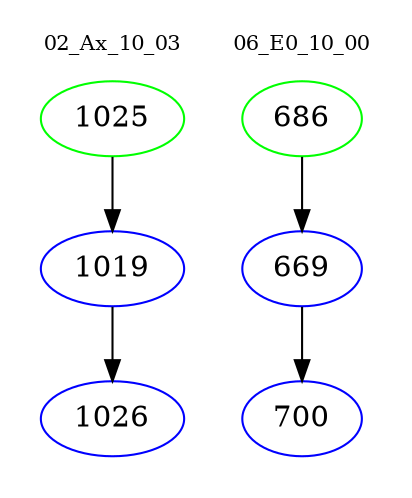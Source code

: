 digraph{
subgraph cluster_0 {
color = white
label = "02_Ax_10_03";
fontsize=10;
T0_1025 [label="1025", color="green"]
T0_1025 -> T0_1019 [color="black"]
T0_1019 [label="1019", color="blue"]
T0_1019 -> T0_1026 [color="black"]
T0_1026 [label="1026", color="blue"]
}
subgraph cluster_1 {
color = white
label = "06_E0_10_00";
fontsize=10;
T1_686 [label="686", color="green"]
T1_686 -> T1_669 [color="black"]
T1_669 [label="669", color="blue"]
T1_669 -> T1_700 [color="black"]
T1_700 [label="700", color="blue"]
}
}
